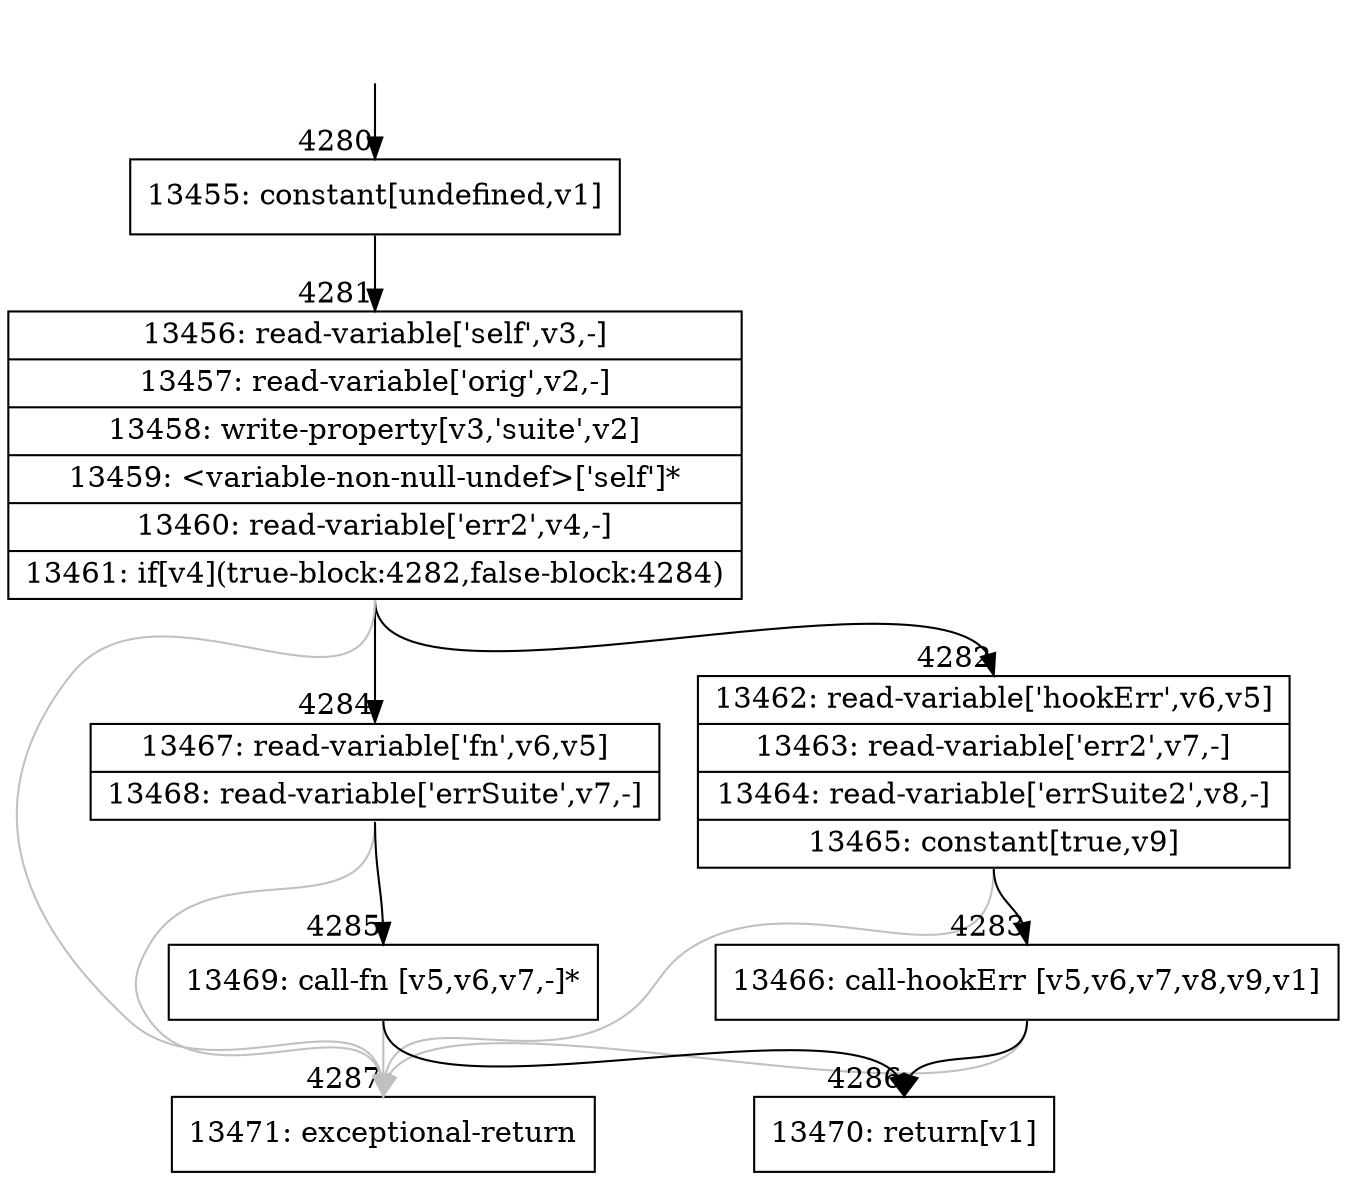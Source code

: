 digraph {
rankdir="TD"
BB_entry388[shape=none,label=""];
BB_entry388 -> BB4280 [tailport=s, headport=n, headlabel="    4280"]
BB4280 [shape=record label="{13455: constant[undefined,v1]}" ] 
BB4280 -> BB4281 [tailport=s, headport=n, headlabel="      4281"]
BB4281 [shape=record label="{13456: read-variable['self',v3,-]|13457: read-variable['orig',v2,-]|13458: write-property[v3,'suite',v2]|13459: \<variable-non-null-undef\>['self']*|13460: read-variable['err2',v4,-]|13461: if[v4](true-block:4282,false-block:4284)}" ] 
BB4281 -> BB4282 [tailport=s, headport=n, headlabel="      4282"]
BB4281 -> BB4284 [tailport=s, headport=n, headlabel="      4284"]
BB4281 -> BB4287 [tailport=s, headport=n, color=gray, headlabel="      4287"]
BB4282 [shape=record label="{13462: read-variable['hookErr',v6,v5]|13463: read-variable['err2',v7,-]|13464: read-variable['errSuite2',v8,-]|13465: constant[true,v9]}" ] 
BB4282 -> BB4283 [tailport=s, headport=n, headlabel="      4283"]
BB4282 -> BB4287 [tailport=s, headport=n, color=gray]
BB4283 [shape=record label="{13466: call-hookErr [v5,v6,v7,v8,v9,v1]}" ] 
BB4283 -> BB4286 [tailport=s, headport=n, headlabel="      4286"]
BB4283 -> BB4287 [tailport=s, headport=n, color=gray]
BB4284 [shape=record label="{13467: read-variable['fn',v6,v5]|13468: read-variable['errSuite',v7,-]}" ] 
BB4284 -> BB4285 [tailport=s, headport=n, headlabel="      4285"]
BB4284 -> BB4287 [tailport=s, headport=n, color=gray]
BB4285 [shape=record label="{13469: call-fn [v5,v6,v7,-]*}" ] 
BB4285 -> BB4286 [tailport=s, headport=n]
BB4285 -> BB4287 [tailport=s, headport=n, color=gray]
BB4286 [shape=record label="{13470: return[v1]}" ] 
BB4287 [shape=record label="{13471: exceptional-return}" ] 
//#$~ 5010
}
